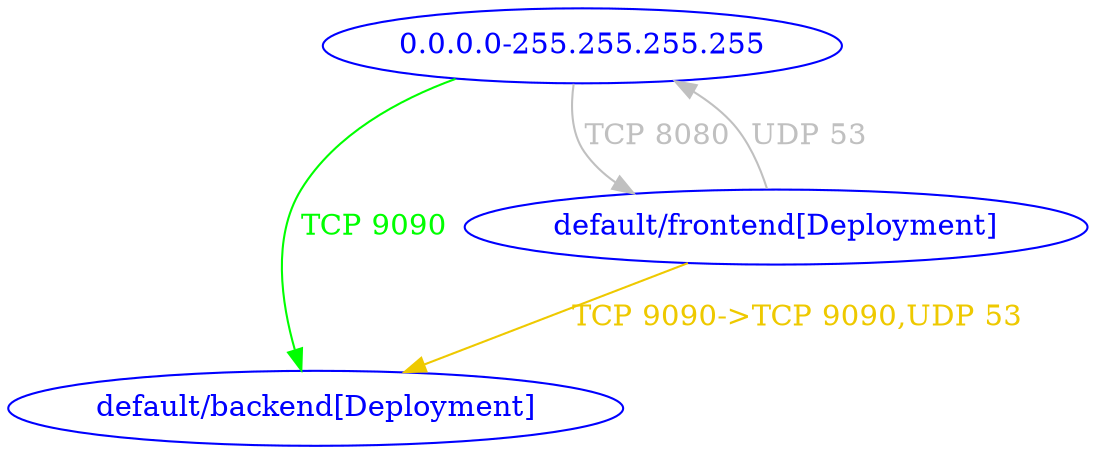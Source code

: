 digraph {
	"0.0.0.0-255.255.255.255" [label="0.0.0.0-255.255.255.255" color="blue" fontcolor="blue"]
	"default/backend[Deployment]" [label="default/backend[Deployment]" color="blue" fontcolor="blue"]
	"default/frontend[Deployment]" [label="default/frontend[Deployment]" color="blue" fontcolor="blue"]
	"0.0.0.0-255.255.255.255" -> "default/backend[Deployment]" [label="TCP 9090" color="green" fontcolor="green"]
	"0.0.0.0-255.255.255.255" -> "default/frontend[Deployment]" [label="TCP 8080" color="grey" fontcolor="grey"]
	"default/frontend[Deployment]" -> "0.0.0.0-255.255.255.255" [label="UDP 53" color="grey" fontcolor="grey"]
	"default/frontend[Deployment]" -> "default/backend[Deployment]" [label="TCP 9090->TCP 9090,UDP 53" color="gold2" fontcolor="gold2"]
}